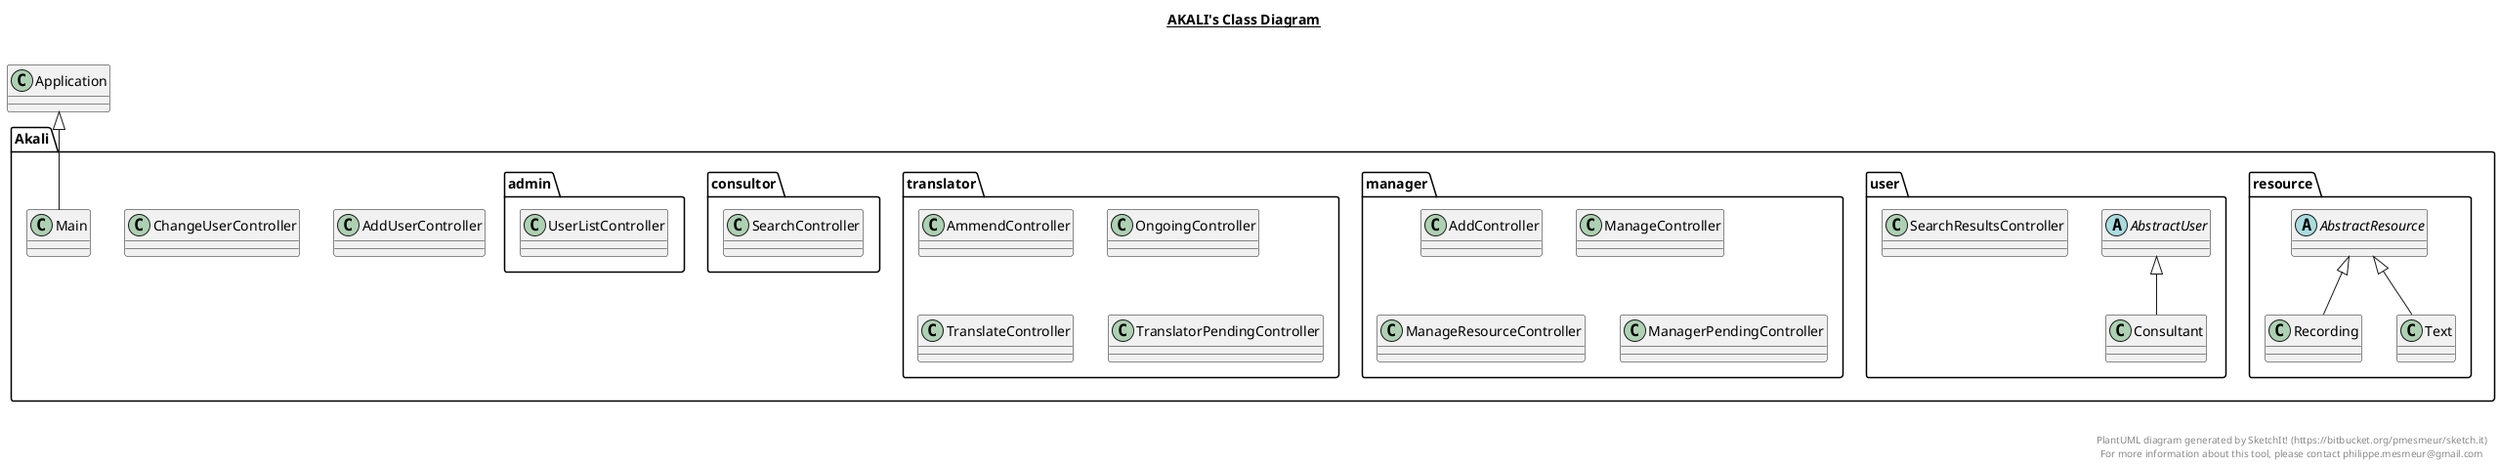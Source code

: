 @startuml

title __AKALI's Class Diagram__\n

  package Akali {
    package Akali.resource {
      abstract class AbstractResource {
      }
    }
  }
  

  package Akali {
    package Akali.user {
      abstract class AbstractUser {
      }
    }
  }
  

  package Akali {
    package Akali.manager {
      class AddController {
      }
    }
  }
  

  package Akali {
    class AddUserController {
    }
  }
  

  package Akali {
    package Akali.translator {
      class AmmendController {
      }
    }
  }
  

  package Akali {
    class ChangeUserController {
    }
  }
  

  package Akali {
    package Akali.user {
      class Consultant {
      }
    }
  }
  

  package Akali {
    class Main {
    }
  }
  

  package Akali {
    package Akali.manager {
      class ManageController {
      }
    }
  }
  

  package Akali {
    package Akali.manager {
      class ManageResourceController {
      }
    }
  }
  

  package Akali {
    package Akali.manager {
      class ManagerPendingController {
      }
    }
  }
  

  package Akali {
    package Akali.translator {
      class OngoingController {
      }
    }
  }
  

  package Akali {
    package Akali.resource {
      class Recording {
      }
    }
  }
  

  package Akali {
    package Akali.consultor {
      class SearchController {
      }
    }
  }
  

  package Akali {
    package Akali.user {
      class SearchResultsController {
      }
    }
  }
  

  package Akali {
    package Akali.resource {
      class Text {
      }
    }
  }
  

  package Akali {
    package Akali.translator {
      class TranslateController {
      }
    }
  }
  

  package Akali {
    package Akali.translator {
      class TranslatorPendingController {
      }
    }
  }
  

  package Akali {
    package Akali.admin {
      class UserListController {
      }
    }
  }
  

  Consultant -up-|> AbstractUser
  Main -up-|> Application
  Recording -up-|> AbstractResource
  Text -up-|> AbstractResource


right footer


PlantUML diagram generated by SketchIt! (https://bitbucket.org/pmesmeur/sketch.it)
For more information about this tool, please contact philippe.mesmeur@gmail.com
endfooter

@enduml
